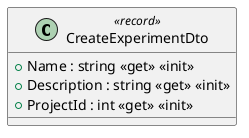 @startuml
class CreateExperimentDto <<record>> {
    + Name : string <<get>> <<init>>
    + Description : string <<get>> <<init>>
    + ProjectId : int <<get>> <<init>>
}
@enduml
